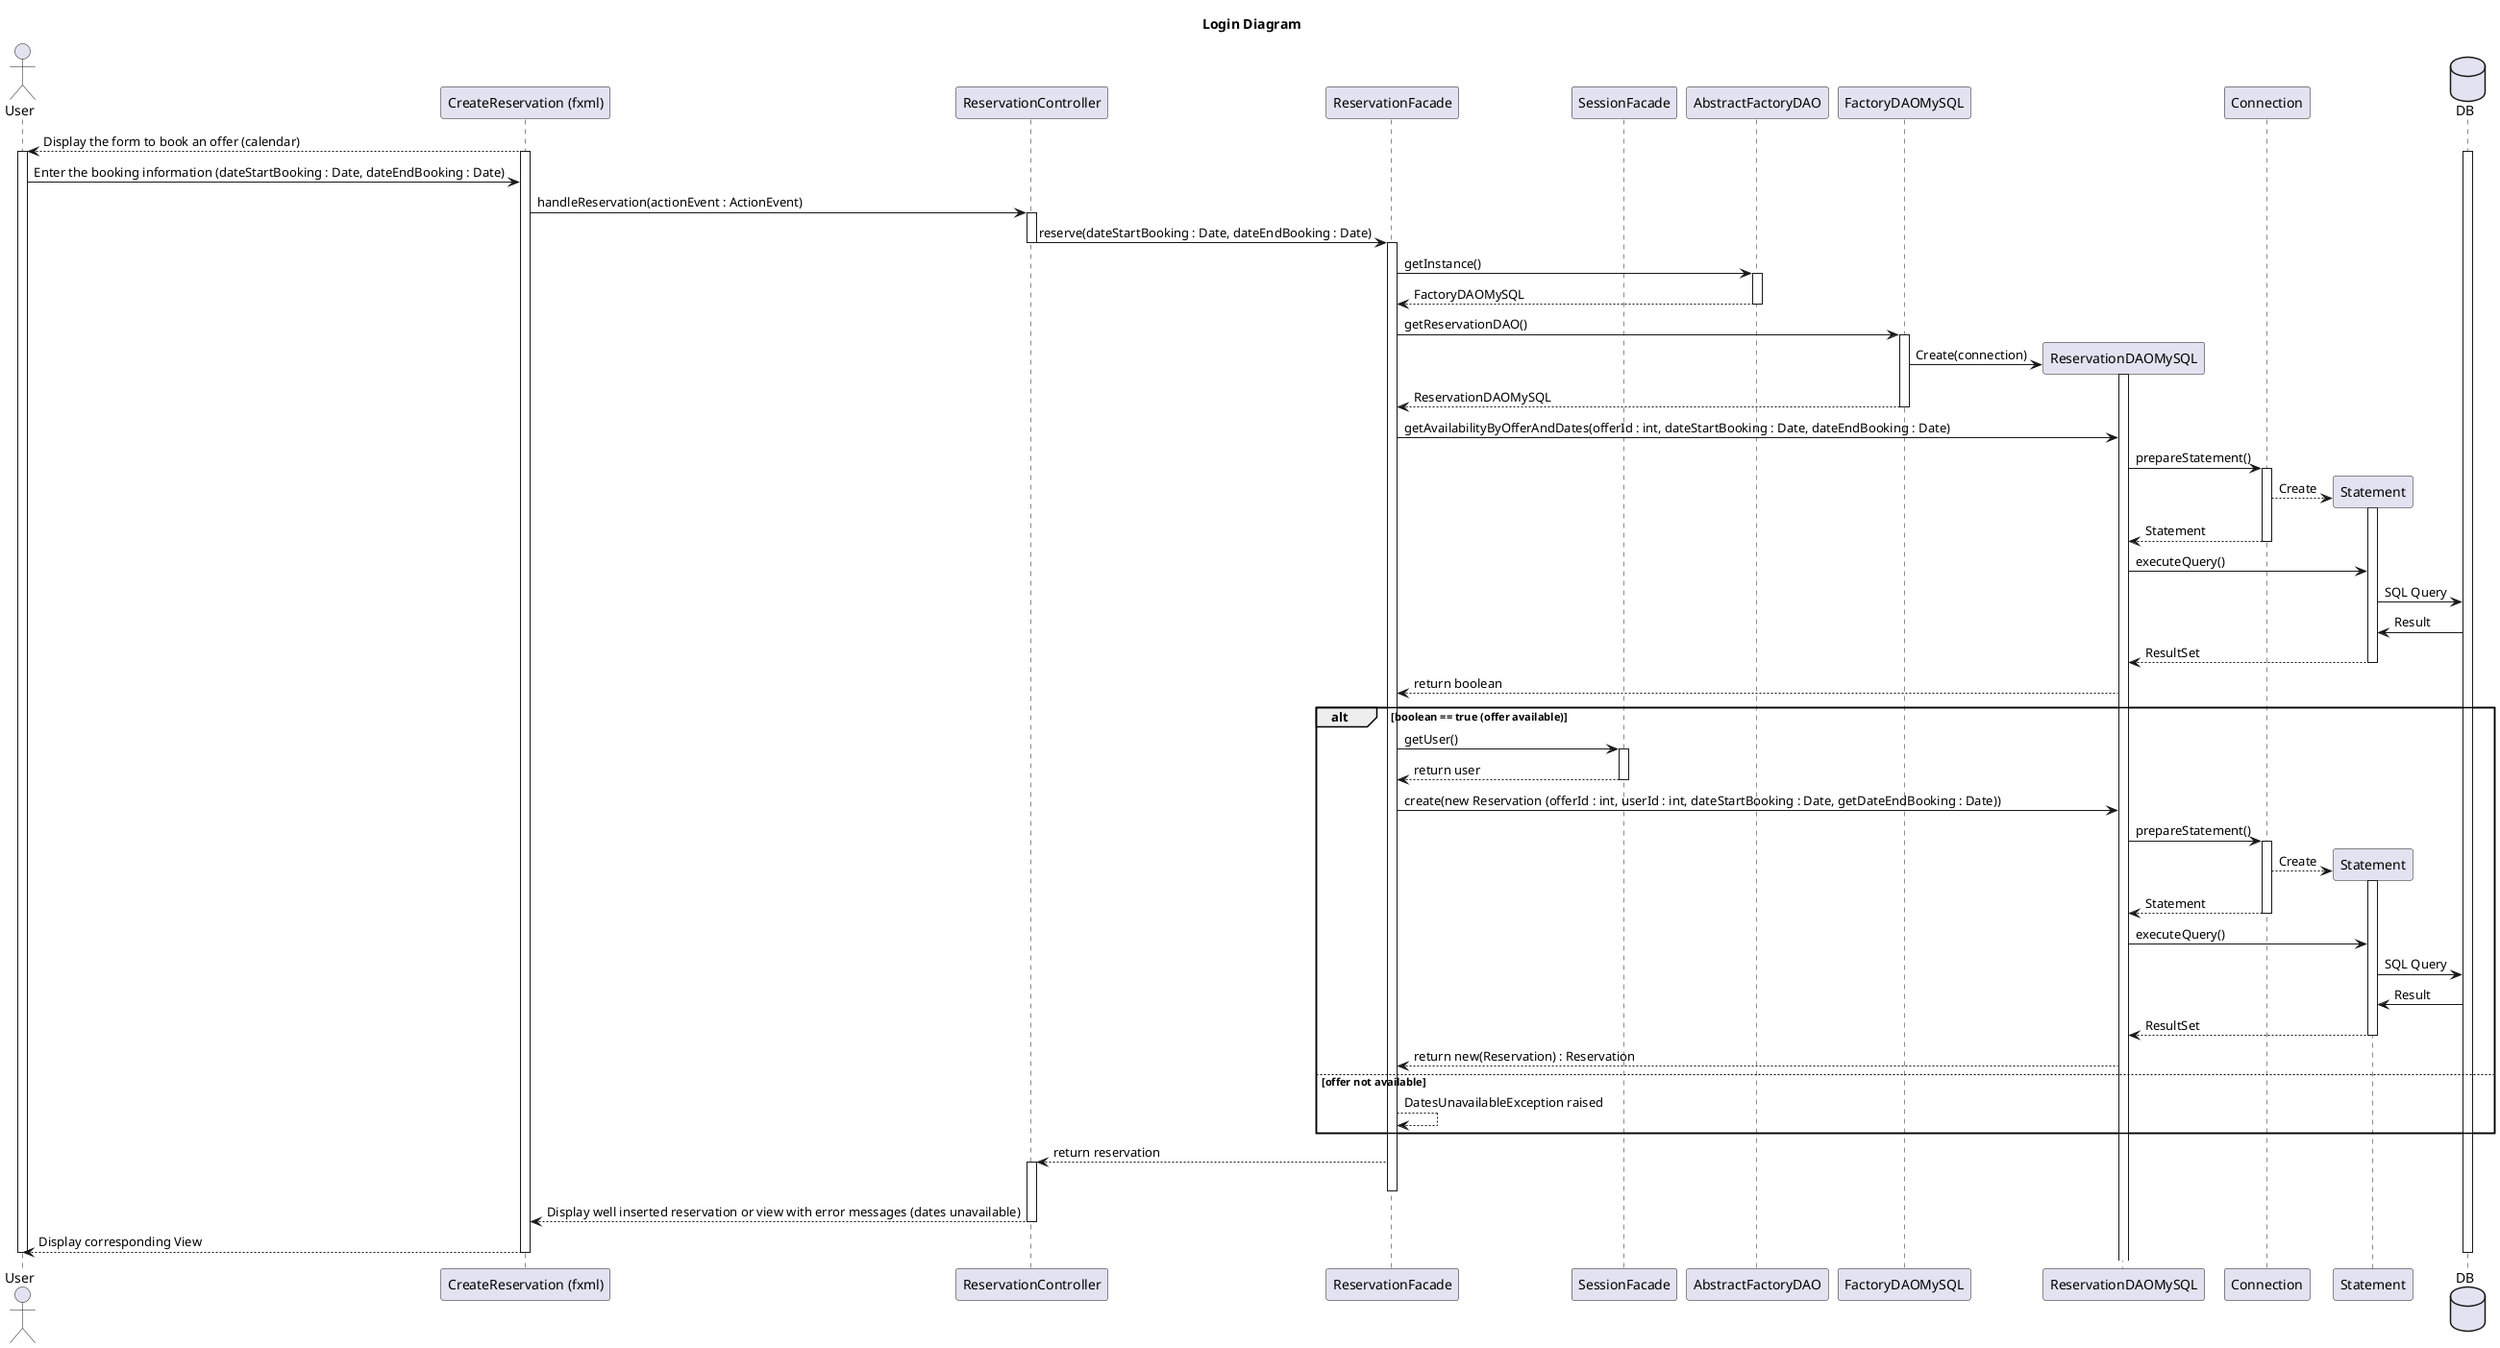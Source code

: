 @startuml
title Login Diagram

actor User
participant "CreateReservation (fxml)"
participant ReservationController
participant ReservationFacade
participant SessionFacade
participant AbstractFactoryDAO
participant FactoryDAOMySQL
participant ReservationDAOMySQL
participant Connection
participant Statement
database DB


"CreateReservation (fxml)"-->User: Display the form to book an offer (calendar)

activate "CreateReservation (fxml)"
activate User
activate DB


User->"CreateReservation (fxml)": Enter the booking information (dateStartBooking : Date, dateEndBooking : Date)

"CreateReservation (fxml)"->ReservationController: handleReservation(actionEvent : ActionEvent)

activate ReservationController

ReservationController->ReservationFacade:reserve(dateStartBooking : Date, dateEndBooking : Date)

deactivate ReservationController

activate ReservationFacade

ReservationFacade->AbstractFactoryDAO:getInstance()
activate AbstractFactoryDAO

AbstractFactoryDAO--> ReservationFacade : FactoryDAOMySQL
deactivate AbstractFactoryDAO

ReservationFacade -> FactoryDAOMySQL:getReservationDAO()

activate FactoryDAOMySQL

FactoryDAOMySQL->ReservationDAOMySQL **:Create(connection)

activate ReservationDAOMySQL
FactoryDAOMySQL-->ReservationFacade:ReservationDAOMySQL

deactivate FactoryDAOMySQL

ReservationFacade->ReservationDAOMySQL: getAvailabilityByOfferAndDates(offerId : int, dateStartBooking : Date, dateEndBooking : Date)

ReservationDAOMySQL->Connection: prepareStatement()
activate Connection
Connection-->Statement **: Create

activate Statement

Connection-->ReservationDAOMySQL: Statement

deactivate Connection

ReservationDAOMySQL->Statement:executeQuery()

Statement->DB: SQL Query

DB->Statement:Result

Statement-->ReservationDAOMySQL: ResultSet

deactivate Statement

ReservationDAOMySQL-->ReservationFacade: return boolean

alt boolean == true (offer available)

    ReservationFacade->SessionFacade: getUser()
    activate SessionFacade
    SessionFacade-->ReservationFacade: return user
    deactivate SessionFacade

    ReservationFacade->ReservationDAOMySQL: create(new Reservation (offerId : int, userId : int, dateStartBooking : Date, getDateEndBooking : Date))

    ReservationDAOMySQL->Connection: prepareStatement()
    activate Connection
    Connection-->Statement **: Create

    activate Statement

    Connection-->ReservationDAOMySQL: Statement

    deactivate Connection

    ReservationDAOMySQL->Statement:executeQuery()

    Statement->DB: SQL Query

    DB->Statement:Result

    Statement-->ReservationDAOMySQL: ResultSet

    deactivate Statement

    ReservationDAOMySQL-->ReservationFacade: return new(Reservation) : Reservation

else offer not available
    ReservationFacade-->ReservationFacade:DatesUnavailableException raised
end

ReservationFacade-->ReservationController : return reservation
    activate ReservationController

    deactivate ReservationFacade

ReservationController-->"CreateReservation (fxml)": Display well inserted reservation or view with error messages (dates unavailable)

deactivate ReservationController

"CreateReservation (fxml)"-->User: Display corresponding View
deactivate "CreateReservation (fxml)"
deactivate DB
deactivate User

@enduml